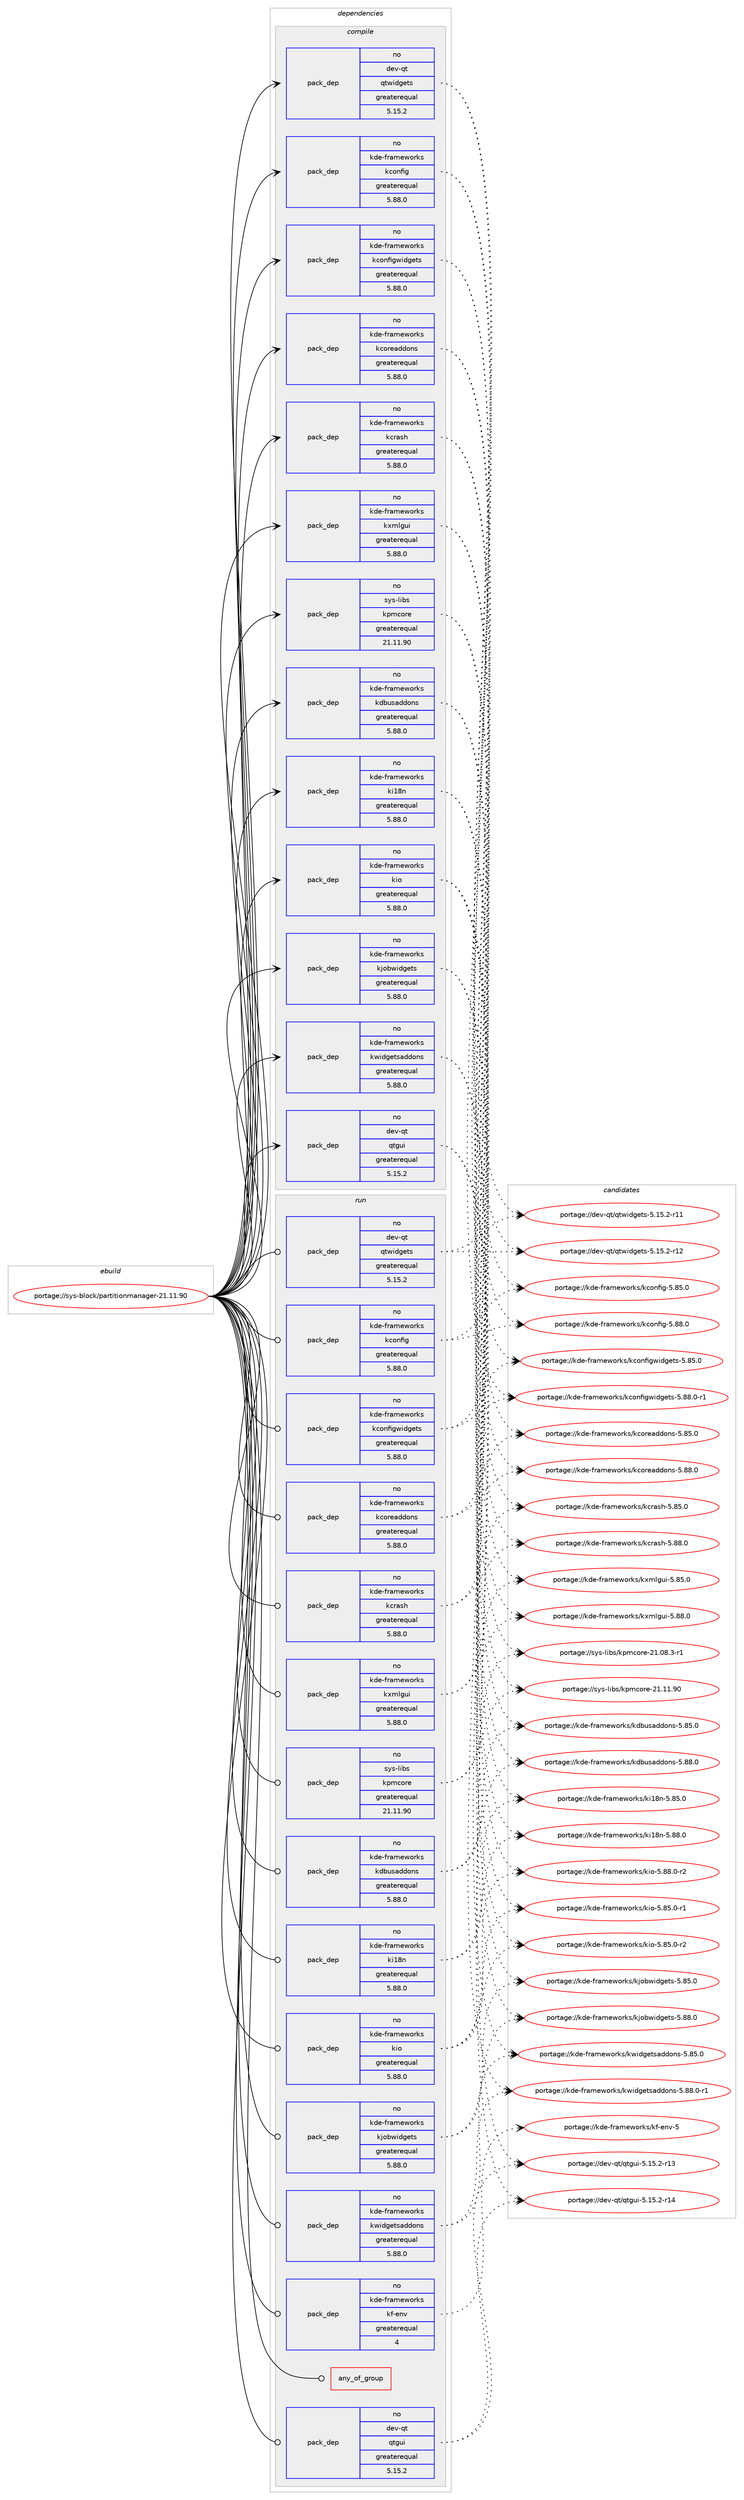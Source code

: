digraph prolog {

# *************
# Graph options
# *************

newrank=true;
concentrate=true;
compound=true;
graph [rankdir=LR,fontname=Helvetica,fontsize=10,ranksep=1.5];#, ranksep=2.5, nodesep=0.2];
edge  [arrowhead=vee];
node  [fontname=Helvetica,fontsize=10];

# **********
# The ebuild
# **********

subgraph cluster_leftcol {
color=gray;
rank=same;
label=<<i>ebuild</i>>;
id [label="portage://sys-block/partitionmanager-21.11.90", color=red, width=4, href="../sys-block/partitionmanager-21.11.90.svg"];
}

# ****************
# The dependencies
# ****************

subgraph cluster_midcol {
color=gray;
label=<<i>dependencies</i>>;
subgraph cluster_compile {
fillcolor="#eeeeee";
style=filled;
label=<<i>compile</i>>;
# *** BEGIN UNKNOWN DEPENDENCY TYPE (TODO) ***
# id -> package_dependency(portage://sys-block/partitionmanager-21.11.90,install,no,dev-qt,qtcore,none,[,,],[slot(5)],[])
# *** END UNKNOWN DEPENDENCY TYPE (TODO) ***

subgraph pack2173 {
dependency2331 [label=<<TABLE BORDER="0" CELLBORDER="1" CELLSPACING="0" CELLPADDING="4" WIDTH="220"><TR><TD ROWSPAN="6" CELLPADDING="30">pack_dep</TD></TR><TR><TD WIDTH="110">no</TD></TR><TR><TD>dev-qt</TD></TR><TR><TD>qtgui</TD></TR><TR><TD>greaterequal</TD></TR><TR><TD>5.15.2</TD></TR></TABLE>>, shape=none, color=blue];
}
id:e -> dependency2331:w [weight=20,style="solid",arrowhead="vee"];
subgraph pack2174 {
dependency2332 [label=<<TABLE BORDER="0" CELLBORDER="1" CELLSPACING="0" CELLPADDING="4" WIDTH="220"><TR><TD ROWSPAN="6" CELLPADDING="30">pack_dep</TD></TR><TR><TD WIDTH="110">no</TD></TR><TR><TD>dev-qt</TD></TR><TR><TD>qtwidgets</TD></TR><TR><TD>greaterequal</TD></TR><TR><TD>5.15.2</TD></TR></TABLE>>, shape=none, color=blue];
}
id:e -> dependency2332:w [weight=20,style="solid",arrowhead="vee"];
subgraph pack2175 {
dependency2333 [label=<<TABLE BORDER="0" CELLBORDER="1" CELLSPACING="0" CELLPADDING="4" WIDTH="220"><TR><TD ROWSPAN="6" CELLPADDING="30">pack_dep</TD></TR><TR><TD WIDTH="110">no</TD></TR><TR><TD>kde-frameworks</TD></TR><TR><TD>kconfig</TD></TR><TR><TD>greaterequal</TD></TR><TR><TD>5.88.0</TD></TR></TABLE>>, shape=none, color=blue];
}
id:e -> dependency2333:w [weight=20,style="solid",arrowhead="vee"];
subgraph pack2176 {
dependency2334 [label=<<TABLE BORDER="0" CELLBORDER="1" CELLSPACING="0" CELLPADDING="4" WIDTH="220"><TR><TD ROWSPAN="6" CELLPADDING="30">pack_dep</TD></TR><TR><TD WIDTH="110">no</TD></TR><TR><TD>kde-frameworks</TD></TR><TR><TD>kconfigwidgets</TD></TR><TR><TD>greaterequal</TD></TR><TR><TD>5.88.0</TD></TR></TABLE>>, shape=none, color=blue];
}
id:e -> dependency2334:w [weight=20,style="solid",arrowhead="vee"];
subgraph pack2177 {
dependency2335 [label=<<TABLE BORDER="0" CELLBORDER="1" CELLSPACING="0" CELLPADDING="4" WIDTH="220"><TR><TD ROWSPAN="6" CELLPADDING="30">pack_dep</TD></TR><TR><TD WIDTH="110">no</TD></TR><TR><TD>kde-frameworks</TD></TR><TR><TD>kcoreaddons</TD></TR><TR><TD>greaterequal</TD></TR><TR><TD>5.88.0</TD></TR></TABLE>>, shape=none, color=blue];
}
id:e -> dependency2335:w [weight=20,style="solid",arrowhead="vee"];
subgraph pack2178 {
dependency2336 [label=<<TABLE BORDER="0" CELLBORDER="1" CELLSPACING="0" CELLPADDING="4" WIDTH="220"><TR><TD ROWSPAN="6" CELLPADDING="30">pack_dep</TD></TR><TR><TD WIDTH="110">no</TD></TR><TR><TD>kde-frameworks</TD></TR><TR><TD>kcrash</TD></TR><TR><TD>greaterequal</TD></TR><TR><TD>5.88.0</TD></TR></TABLE>>, shape=none, color=blue];
}
id:e -> dependency2336:w [weight=20,style="solid",arrowhead="vee"];
subgraph pack2179 {
dependency2337 [label=<<TABLE BORDER="0" CELLBORDER="1" CELLSPACING="0" CELLPADDING="4" WIDTH="220"><TR><TD ROWSPAN="6" CELLPADDING="30">pack_dep</TD></TR><TR><TD WIDTH="110">no</TD></TR><TR><TD>kde-frameworks</TD></TR><TR><TD>kdbusaddons</TD></TR><TR><TD>greaterequal</TD></TR><TR><TD>5.88.0</TD></TR></TABLE>>, shape=none, color=blue];
}
id:e -> dependency2337:w [weight=20,style="solid",arrowhead="vee"];
subgraph pack2180 {
dependency2338 [label=<<TABLE BORDER="0" CELLBORDER="1" CELLSPACING="0" CELLPADDING="4" WIDTH="220"><TR><TD ROWSPAN="6" CELLPADDING="30">pack_dep</TD></TR><TR><TD WIDTH="110">no</TD></TR><TR><TD>kde-frameworks</TD></TR><TR><TD>ki18n</TD></TR><TR><TD>greaterequal</TD></TR><TR><TD>5.88.0</TD></TR></TABLE>>, shape=none, color=blue];
}
id:e -> dependency2338:w [weight=20,style="solid",arrowhead="vee"];
subgraph pack2181 {
dependency2339 [label=<<TABLE BORDER="0" CELLBORDER="1" CELLSPACING="0" CELLPADDING="4" WIDTH="220"><TR><TD ROWSPAN="6" CELLPADDING="30">pack_dep</TD></TR><TR><TD WIDTH="110">no</TD></TR><TR><TD>kde-frameworks</TD></TR><TR><TD>kio</TD></TR><TR><TD>greaterequal</TD></TR><TR><TD>5.88.0</TD></TR></TABLE>>, shape=none, color=blue];
}
id:e -> dependency2339:w [weight=20,style="solid",arrowhead="vee"];
subgraph pack2182 {
dependency2340 [label=<<TABLE BORDER="0" CELLBORDER="1" CELLSPACING="0" CELLPADDING="4" WIDTH="220"><TR><TD ROWSPAN="6" CELLPADDING="30">pack_dep</TD></TR><TR><TD WIDTH="110">no</TD></TR><TR><TD>kde-frameworks</TD></TR><TR><TD>kjobwidgets</TD></TR><TR><TD>greaterequal</TD></TR><TR><TD>5.88.0</TD></TR></TABLE>>, shape=none, color=blue];
}
id:e -> dependency2340:w [weight=20,style="solid",arrowhead="vee"];
subgraph pack2183 {
dependency2341 [label=<<TABLE BORDER="0" CELLBORDER="1" CELLSPACING="0" CELLPADDING="4" WIDTH="220"><TR><TD ROWSPAN="6" CELLPADDING="30">pack_dep</TD></TR><TR><TD WIDTH="110">no</TD></TR><TR><TD>kde-frameworks</TD></TR><TR><TD>kwidgetsaddons</TD></TR><TR><TD>greaterequal</TD></TR><TR><TD>5.88.0</TD></TR></TABLE>>, shape=none, color=blue];
}
id:e -> dependency2341:w [weight=20,style="solid",arrowhead="vee"];
subgraph pack2184 {
dependency2342 [label=<<TABLE BORDER="0" CELLBORDER="1" CELLSPACING="0" CELLPADDING="4" WIDTH="220"><TR><TD ROWSPAN="6" CELLPADDING="30">pack_dep</TD></TR><TR><TD WIDTH="110">no</TD></TR><TR><TD>kde-frameworks</TD></TR><TR><TD>kxmlgui</TD></TR><TR><TD>greaterequal</TD></TR><TR><TD>5.88.0</TD></TR></TABLE>>, shape=none, color=blue];
}
id:e -> dependency2342:w [weight=20,style="solid",arrowhead="vee"];
subgraph pack2185 {
dependency2343 [label=<<TABLE BORDER="0" CELLBORDER="1" CELLSPACING="0" CELLPADDING="4" WIDTH="220"><TR><TD ROWSPAN="6" CELLPADDING="30">pack_dep</TD></TR><TR><TD WIDTH="110">no</TD></TR><TR><TD>sys-libs</TD></TR><TR><TD>kpmcore</TD></TR><TR><TD>greaterequal</TD></TR><TR><TD>21.11.90</TD></TR></TABLE>>, shape=none, color=blue];
}
id:e -> dependency2343:w [weight=20,style="solid",arrowhead="vee"];
}
subgraph cluster_compileandrun {
fillcolor="#eeeeee";
style=filled;
label=<<i>compile and run</i>>;
}
subgraph cluster_run {
fillcolor="#eeeeee";
style=filled;
label=<<i>run</i>>;
subgraph any3 {
dependency2344 [label=<<TABLE BORDER="0" CELLBORDER="1" CELLSPACING="0" CELLPADDING="4"><TR><TD CELLPADDING="10">any_of_group</TD></TR></TABLE>>, shape=none, color=red];# *** BEGIN UNKNOWN DEPENDENCY TYPE (TODO) ***
# dependency2344 -> package_dependency(portage://sys-block/partitionmanager-21.11.90,run,no,kde-frameworks,breeze-icons,none,[,,],any_different_slot,[])
# *** END UNKNOWN DEPENDENCY TYPE (TODO) ***

# *** BEGIN UNKNOWN DEPENDENCY TYPE (TODO) ***
# dependency2344 -> package_dependency(portage://sys-block/partitionmanager-21.11.90,run,no,kde-frameworks,oxygen-icons,none,[,,],any_different_slot,[])
# *** END UNKNOWN DEPENDENCY TYPE (TODO) ***

}
id:e -> dependency2344:w [weight=20,style="solid",arrowhead="odot"];
# *** BEGIN UNKNOWN DEPENDENCY TYPE (TODO) ***
# id -> package_dependency(portage://sys-block/partitionmanager-21.11.90,run,no,dev-qt,qtcore,none,[,,],[slot(5)],[])
# *** END UNKNOWN DEPENDENCY TYPE (TODO) ***

subgraph pack2186 {
dependency2345 [label=<<TABLE BORDER="0" CELLBORDER="1" CELLSPACING="0" CELLPADDING="4" WIDTH="220"><TR><TD ROWSPAN="6" CELLPADDING="30">pack_dep</TD></TR><TR><TD WIDTH="110">no</TD></TR><TR><TD>dev-qt</TD></TR><TR><TD>qtgui</TD></TR><TR><TD>greaterequal</TD></TR><TR><TD>5.15.2</TD></TR></TABLE>>, shape=none, color=blue];
}
id:e -> dependency2345:w [weight=20,style="solid",arrowhead="odot"];
subgraph pack2187 {
dependency2346 [label=<<TABLE BORDER="0" CELLBORDER="1" CELLSPACING="0" CELLPADDING="4" WIDTH="220"><TR><TD ROWSPAN="6" CELLPADDING="30">pack_dep</TD></TR><TR><TD WIDTH="110">no</TD></TR><TR><TD>dev-qt</TD></TR><TR><TD>qtwidgets</TD></TR><TR><TD>greaterequal</TD></TR><TR><TD>5.15.2</TD></TR></TABLE>>, shape=none, color=blue];
}
id:e -> dependency2346:w [weight=20,style="solid",arrowhead="odot"];
subgraph pack2188 {
dependency2347 [label=<<TABLE BORDER="0" CELLBORDER="1" CELLSPACING="0" CELLPADDING="4" WIDTH="220"><TR><TD ROWSPAN="6" CELLPADDING="30">pack_dep</TD></TR><TR><TD WIDTH="110">no</TD></TR><TR><TD>kde-frameworks</TD></TR><TR><TD>kconfig</TD></TR><TR><TD>greaterequal</TD></TR><TR><TD>5.88.0</TD></TR></TABLE>>, shape=none, color=blue];
}
id:e -> dependency2347:w [weight=20,style="solid",arrowhead="odot"];
subgraph pack2189 {
dependency2348 [label=<<TABLE BORDER="0" CELLBORDER="1" CELLSPACING="0" CELLPADDING="4" WIDTH="220"><TR><TD ROWSPAN="6" CELLPADDING="30">pack_dep</TD></TR><TR><TD WIDTH="110">no</TD></TR><TR><TD>kde-frameworks</TD></TR><TR><TD>kconfigwidgets</TD></TR><TR><TD>greaterequal</TD></TR><TR><TD>5.88.0</TD></TR></TABLE>>, shape=none, color=blue];
}
id:e -> dependency2348:w [weight=20,style="solid",arrowhead="odot"];
subgraph pack2190 {
dependency2349 [label=<<TABLE BORDER="0" CELLBORDER="1" CELLSPACING="0" CELLPADDING="4" WIDTH="220"><TR><TD ROWSPAN="6" CELLPADDING="30">pack_dep</TD></TR><TR><TD WIDTH="110">no</TD></TR><TR><TD>kde-frameworks</TD></TR><TR><TD>kcoreaddons</TD></TR><TR><TD>greaterequal</TD></TR><TR><TD>5.88.0</TD></TR></TABLE>>, shape=none, color=blue];
}
id:e -> dependency2349:w [weight=20,style="solid",arrowhead="odot"];
subgraph pack2191 {
dependency2350 [label=<<TABLE BORDER="0" CELLBORDER="1" CELLSPACING="0" CELLPADDING="4" WIDTH="220"><TR><TD ROWSPAN="6" CELLPADDING="30">pack_dep</TD></TR><TR><TD WIDTH="110">no</TD></TR><TR><TD>kde-frameworks</TD></TR><TR><TD>kcrash</TD></TR><TR><TD>greaterequal</TD></TR><TR><TD>5.88.0</TD></TR></TABLE>>, shape=none, color=blue];
}
id:e -> dependency2350:w [weight=20,style="solid",arrowhead="odot"];
subgraph pack2192 {
dependency2351 [label=<<TABLE BORDER="0" CELLBORDER="1" CELLSPACING="0" CELLPADDING="4" WIDTH="220"><TR><TD ROWSPAN="6" CELLPADDING="30">pack_dep</TD></TR><TR><TD WIDTH="110">no</TD></TR><TR><TD>kde-frameworks</TD></TR><TR><TD>kdbusaddons</TD></TR><TR><TD>greaterequal</TD></TR><TR><TD>5.88.0</TD></TR></TABLE>>, shape=none, color=blue];
}
id:e -> dependency2351:w [weight=20,style="solid",arrowhead="odot"];
subgraph pack2193 {
dependency2352 [label=<<TABLE BORDER="0" CELLBORDER="1" CELLSPACING="0" CELLPADDING="4" WIDTH="220"><TR><TD ROWSPAN="6" CELLPADDING="30">pack_dep</TD></TR><TR><TD WIDTH="110">no</TD></TR><TR><TD>kde-frameworks</TD></TR><TR><TD>kf-env</TD></TR><TR><TD>greaterequal</TD></TR><TR><TD>4</TD></TR></TABLE>>, shape=none, color=blue];
}
id:e -> dependency2352:w [weight=20,style="solid",arrowhead="odot"];
subgraph pack2194 {
dependency2353 [label=<<TABLE BORDER="0" CELLBORDER="1" CELLSPACING="0" CELLPADDING="4" WIDTH="220"><TR><TD ROWSPAN="6" CELLPADDING="30">pack_dep</TD></TR><TR><TD WIDTH="110">no</TD></TR><TR><TD>kde-frameworks</TD></TR><TR><TD>ki18n</TD></TR><TR><TD>greaterequal</TD></TR><TR><TD>5.88.0</TD></TR></TABLE>>, shape=none, color=blue];
}
id:e -> dependency2353:w [weight=20,style="solid",arrowhead="odot"];
subgraph pack2195 {
dependency2354 [label=<<TABLE BORDER="0" CELLBORDER="1" CELLSPACING="0" CELLPADDING="4" WIDTH="220"><TR><TD ROWSPAN="6" CELLPADDING="30">pack_dep</TD></TR><TR><TD WIDTH="110">no</TD></TR><TR><TD>kde-frameworks</TD></TR><TR><TD>kio</TD></TR><TR><TD>greaterequal</TD></TR><TR><TD>5.88.0</TD></TR></TABLE>>, shape=none, color=blue];
}
id:e -> dependency2354:w [weight=20,style="solid",arrowhead="odot"];
subgraph pack2196 {
dependency2355 [label=<<TABLE BORDER="0" CELLBORDER="1" CELLSPACING="0" CELLPADDING="4" WIDTH="220"><TR><TD ROWSPAN="6" CELLPADDING="30">pack_dep</TD></TR><TR><TD WIDTH="110">no</TD></TR><TR><TD>kde-frameworks</TD></TR><TR><TD>kjobwidgets</TD></TR><TR><TD>greaterequal</TD></TR><TR><TD>5.88.0</TD></TR></TABLE>>, shape=none, color=blue];
}
id:e -> dependency2355:w [weight=20,style="solid",arrowhead="odot"];
subgraph pack2197 {
dependency2356 [label=<<TABLE BORDER="0" CELLBORDER="1" CELLSPACING="0" CELLPADDING="4" WIDTH="220"><TR><TD ROWSPAN="6" CELLPADDING="30">pack_dep</TD></TR><TR><TD WIDTH="110">no</TD></TR><TR><TD>kde-frameworks</TD></TR><TR><TD>kwidgetsaddons</TD></TR><TR><TD>greaterequal</TD></TR><TR><TD>5.88.0</TD></TR></TABLE>>, shape=none, color=blue];
}
id:e -> dependency2356:w [weight=20,style="solid",arrowhead="odot"];
subgraph pack2198 {
dependency2357 [label=<<TABLE BORDER="0" CELLBORDER="1" CELLSPACING="0" CELLPADDING="4" WIDTH="220"><TR><TD ROWSPAN="6" CELLPADDING="30">pack_dep</TD></TR><TR><TD WIDTH="110">no</TD></TR><TR><TD>kde-frameworks</TD></TR><TR><TD>kxmlgui</TD></TR><TR><TD>greaterequal</TD></TR><TR><TD>5.88.0</TD></TR></TABLE>>, shape=none, color=blue];
}
id:e -> dependency2357:w [weight=20,style="solid",arrowhead="odot"];
subgraph pack2199 {
dependency2358 [label=<<TABLE BORDER="0" CELLBORDER="1" CELLSPACING="0" CELLPADDING="4" WIDTH="220"><TR><TD ROWSPAN="6" CELLPADDING="30">pack_dep</TD></TR><TR><TD WIDTH="110">no</TD></TR><TR><TD>sys-libs</TD></TR><TR><TD>kpmcore</TD></TR><TR><TD>greaterequal</TD></TR><TR><TD>21.11.90</TD></TR></TABLE>>, shape=none, color=blue];
}
id:e -> dependency2358:w [weight=20,style="solid",arrowhead="odot"];
}
}

# **************
# The candidates
# **************

subgraph cluster_choices {
rank=same;
color=gray;
label=<<i>candidates</i>>;

subgraph choice2173 {
color=black;
nodesep=1;
choice100101118451131164711311610311710545534649534650451144951 [label="portage://dev-qt/qtgui-5.15.2-r13", color=red, width=4,href="../dev-qt/qtgui-5.15.2-r13.svg"];
choice100101118451131164711311610311710545534649534650451144952 [label="portage://dev-qt/qtgui-5.15.2-r14", color=red, width=4,href="../dev-qt/qtgui-5.15.2-r14.svg"];
dependency2331:e -> choice100101118451131164711311610311710545534649534650451144951:w [style=dotted,weight="100"];
dependency2331:e -> choice100101118451131164711311610311710545534649534650451144952:w [style=dotted,weight="100"];
}
subgraph choice2174 {
color=black;
nodesep=1;
choice100101118451131164711311611910510010310111611545534649534650451144949 [label="portage://dev-qt/qtwidgets-5.15.2-r11", color=red, width=4,href="../dev-qt/qtwidgets-5.15.2-r11.svg"];
choice100101118451131164711311611910510010310111611545534649534650451144950 [label="portage://dev-qt/qtwidgets-5.15.2-r12", color=red, width=4,href="../dev-qt/qtwidgets-5.15.2-r12.svg"];
dependency2332:e -> choice100101118451131164711311611910510010310111611545534649534650451144949:w [style=dotted,weight="100"];
dependency2332:e -> choice100101118451131164711311611910510010310111611545534649534650451144950:w [style=dotted,weight="100"];
}
subgraph choice2175 {
color=black;
nodesep=1;
choice1071001014510211497109101119111114107115471079911111010210510345534656534648 [label="portage://kde-frameworks/kconfig-5.85.0", color=red, width=4,href="../kde-frameworks/kconfig-5.85.0.svg"];
choice1071001014510211497109101119111114107115471079911111010210510345534656564648 [label="portage://kde-frameworks/kconfig-5.88.0", color=red, width=4,href="../kde-frameworks/kconfig-5.88.0.svg"];
dependency2333:e -> choice1071001014510211497109101119111114107115471079911111010210510345534656534648:w [style=dotted,weight="100"];
dependency2333:e -> choice1071001014510211497109101119111114107115471079911111010210510345534656564648:w [style=dotted,weight="100"];
}
subgraph choice2176 {
color=black;
nodesep=1;
choice1071001014510211497109101119111114107115471079911111010210510311910510010310111611545534656534648 [label="portage://kde-frameworks/kconfigwidgets-5.85.0", color=red, width=4,href="../kde-frameworks/kconfigwidgets-5.85.0.svg"];
choice10710010145102114971091011191111141071154710799111110102105103119105100103101116115455346565646484511449 [label="portage://kde-frameworks/kconfigwidgets-5.88.0-r1", color=red, width=4,href="../kde-frameworks/kconfigwidgets-5.88.0-r1.svg"];
dependency2334:e -> choice1071001014510211497109101119111114107115471079911111010210510311910510010310111611545534656534648:w [style=dotted,weight="100"];
dependency2334:e -> choice10710010145102114971091011191111141071154710799111110102105103119105100103101116115455346565646484511449:w [style=dotted,weight="100"];
}
subgraph choice2177 {
color=black;
nodesep=1;
choice107100101451021149710910111911111410711547107991111141019710010011111011545534656534648 [label="portage://kde-frameworks/kcoreaddons-5.85.0", color=red, width=4,href="../kde-frameworks/kcoreaddons-5.85.0.svg"];
choice107100101451021149710910111911111410711547107991111141019710010011111011545534656564648 [label="portage://kde-frameworks/kcoreaddons-5.88.0", color=red, width=4,href="../kde-frameworks/kcoreaddons-5.88.0.svg"];
dependency2335:e -> choice107100101451021149710910111911111410711547107991111141019710010011111011545534656534648:w [style=dotted,weight="100"];
dependency2335:e -> choice107100101451021149710910111911111410711547107991111141019710010011111011545534656564648:w [style=dotted,weight="100"];
}
subgraph choice2178 {
color=black;
nodesep=1;
choice107100101451021149710910111911111410711547107991149711510445534656534648 [label="portage://kde-frameworks/kcrash-5.85.0", color=red, width=4,href="../kde-frameworks/kcrash-5.85.0.svg"];
choice107100101451021149710910111911111410711547107991149711510445534656564648 [label="portage://kde-frameworks/kcrash-5.88.0", color=red, width=4,href="../kde-frameworks/kcrash-5.88.0.svg"];
dependency2336:e -> choice107100101451021149710910111911111410711547107991149711510445534656534648:w [style=dotted,weight="100"];
dependency2336:e -> choice107100101451021149710910111911111410711547107991149711510445534656564648:w [style=dotted,weight="100"];
}
subgraph choice2179 {
color=black;
nodesep=1;
choice107100101451021149710910111911111410711547107100981171159710010011111011545534656534648 [label="portage://kde-frameworks/kdbusaddons-5.85.0", color=red, width=4,href="../kde-frameworks/kdbusaddons-5.85.0.svg"];
choice107100101451021149710910111911111410711547107100981171159710010011111011545534656564648 [label="portage://kde-frameworks/kdbusaddons-5.88.0", color=red, width=4,href="../kde-frameworks/kdbusaddons-5.88.0.svg"];
dependency2337:e -> choice107100101451021149710910111911111410711547107100981171159710010011111011545534656534648:w [style=dotted,weight="100"];
dependency2337:e -> choice107100101451021149710910111911111410711547107100981171159710010011111011545534656564648:w [style=dotted,weight="100"];
}
subgraph choice2180 {
color=black;
nodesep=1;
choice107100101451021149710910111911111410711547107105495611045534656534648 [label="portage://kde-frameworks/ki18n-5.85.0", color=red, width=4,href="../kde-frameworks/ki18n-5.85.0.svg"];
choice107100101451021149710910111911111410711547107105495611045534656564648 [label="portage://kde-frameworks/ki18n-5.88.0", color=red, width=4,href="../kde-frameworks/ki18n-5.88.0.svg"];
dependency2338:e -> choice107100101451021149710910111911111410711547107105495611045534656534648:w [style=dotted,weight="100"];
dependency2338:e -> choice107100101451021149710910111911111410711547107105495611045534656564648:w [style=dotted,weight="100"];
}
subgraph choice2181 {
color=black;
nodesep=1;
choice107100101451021149710910111911111410711547107105111455346565346484511449 [label="portage://kde-frameworks/kio-5.85.0-r1", color=red, width=4,href="../kde-frameworks/kio-5.85.0-r1.svg"];
choice107100101451021149710910111911111410711547107105111455346565346484511450 [label="portage://kde-frameworks/kio-5.85.0-r2", color=red, width=4,href="../kde-frameworks/kio-5.85.0-r2.svg"];
choice107100101451021149710910111911111410711547107105111455346565646484511450 [label="portage://kde-frameworks/kio-5.88.0-r2", color=red, width=4,href="../kde-frameworks/kio-5.88.0-r2.svg"];
dependency2339:e -> choice107100101451021149710910111911111410711547107105111455346565346484511449:w [style=dotted,weight="100"];
dependency2339:e -> choice107100101451021149710910111911111410711547107105111455346565346484511450:w [style=dotted,weight="100"];
dependency2339:e -> choice107100101451021149710910111911111410711547107105111455346565646484511450:w [style=dotted,weight="100"];
}
subgraph choice2182 {
color=black;
nodesep=1;
choice1071001014510211497109101119111114107115471071061119811910510010310111611545534656534648 [label="portage://kde-frameworks/kjobwidgets-5.85.0", color=red, width=4,href="../kde-frameworks/kjobwidgets-5.85.0.svg"];
choice1071001014510211497109101119111114107115471071061119811910510010310111611545534656564648 [label="portage://kde-frameworks/kjobwidgets-5.88.0", color=red, width=4,href="../kde-frameworks/kjobwidgets-5.88.0.svg"];
dependency2340:e -> choice1071001014510211497109101119111114107115471071061119811910510010310111611545534656534648:w [style=dotted,weight="100"];
dependency2340:e -> choice1071001014510211497109101119111114107115471071061119811910510010310111611545534656564648:w [style=dotted,weight="100"];
}
subgraph choice2183 {
color=black;
nodesep=1;
choice1071001014510211497109101119111114107115471071191051001031011161159710010011111011545534656534648 [label="portage://kde-frameworks/kwidgetsaddons-5.85.0", color=red, width=4,href="../kde-frameworks/kwidgetsaddons-5.85.0.svg"];
choice10710010145102114971091011191111141071154710711910510010310111611597100100111110115455346565646484511449 [label="portage://kde-frameworks/kwidgetsaddons-5.88.0-r1", color=red, width=4,href="../kde-frameworks/kwidgetsaddons-5.88.0-r1.svg"];
dependency2341:e -> choice1071001014510211497109101119111114107115471071191051001031011161159710010011111011545534656534648:w [style=dotted,weight="100"];
dependency2341:e -> choice10710010145102114971091011191111141071154710711910510010310111611597100100111110115455346565646484511449:w [style=dotted,weight="100"];
}
subgraph choice2184 {
color=black;
nodesep=1;
choice10710010145102114971091011191111141071154710712010910810311710545534656534648 [label="portage://kde-frameworks/kxmlgui-5.85.0", color=red, width=4,href="../kde-frameworks/kxmlgui-5.85.0.svg"];
choice10710010145102114971091011191111141071154710712010910810311710545534656564648 [label="portage://kde-frameworks/kxmlgui-5.88.0", color=red, width=4,href="../kde-frameworks/kxmlgui-5.88.0.svg"];
dependency2342:e -> choice10710010145102114971091011191111141071154710712010910810311710545534656534648:w [style=dotted,weight="100"];
dependency2342:e -> choice10710010145102114971091011191111141071154710712010910810311710545534656564648:w [style=dotted,weight="100"];
}
subgraph choice2185 {
color=black;
nodesep=1;
choice1151211154510810598115471071121099911111410145504946485646514511449 [label="portage://sys-libs/kpmcore-21.08.3-r1", color=red, width=4,href="../sys-libs/kpmcore-21.08.3-r1.svg"];
choice11512111545108105981154710711210999111114101455049464949465748 [label="portage://sys-libs/kpmcore-21.11.90", color=red, width=4,href="../sys-libs/kpmcore-21.11.90.svg"];
dependency2343:e -> choice1151211154510810598115471071121099911111410145504946485646514511449:w [style=dotted,weight="100"];
dependency2343:e -> choice11512111545108105981154710711210999111114101455049464949465748:w [style=dotted,weight="100"];
}
subgraph choice2186 {
color=black;
nodesep=1;
choice100101118451131164711311610311710545534649534650451144951 [label="portage://dev-qt/qtgui-5.15.2-r13", color=red, width=4,href="../dev-qt/qtgui-5.15.2-r13.svg"];
choice100101118451131164711311610311710545534649534650451144952 [label="portage://dev-qt/qtgui-5.15.2-r14", color=red, width=4,href="../dev-qt/qtgui-5.15.2-r14.svg"];
dependency2345:e -> choice100101118451131164711311610311710545534649534650451144951:w [style=dotted,weight="100"];
dependency2345:e -> choice100101118451131164711311610311710545534649534650451144952:w [style=dotted,weight="100"];
}
subgraph choice2187 {
color=black;
nodesep=1;
choice100101118451131164711311611910510010310111611545534649534650451144949 [label="portage://dev-qt/qtwidgets-5.15.2-r11", color=red, width=4,href="../dev-qt/qtwidgets-5.15.2-r11.svg"];
choice100101118451131164711311611910510010310111611545534649534650451144950 [label="portage://dev-qt/qtwidgets-5.15.2-r12", color=red, width=4,href="../dev-qt/qtwidgets-5.15.2-r12.svg"];
dependency2346:e -> choice100101118451131164711311611910510010310111611545534649534650451144949:w [style=dotted,weight="100"];
dependency2346:e -> choice100101118451131164711311611910510010310111611545534649534650451144950:w [style=dotted,weight="100"];
}
subgraph choice2188 {
color=black;
nodesep=1;
choice1071001014510211497109101119111114107115471079911111010210510345534656534648 [label="portage://kde-frameworks/kconfig-5.85.0", color=red, width=4,href="../kde-frameworks/kconfig-5.85.0.svg"];
choice1071001014510211497109101119111114107115471079911111010210510345534656564648 [label="portage://kde-frameworks/kconfig-5.88.0", color=red, width=4,href="../kde-frameworks/kconfig-5.88.0.svg"];
dependency2347:e -> choice1071001014510211497109101119111114107115471079911111010210510345534656534648:w [style=dotted,weight="100"];
dependency2347:e -> choice1071001014510211497109101119111114107115471079911111010210510345534656564648:w [style=dotted,weight="100"];
}
subgraph choice2189 {
color=black;
nodesep=1;
choice1071001014510211497109101119111114107115471079911111010210510311910510010310111611545534656534648 [label="portage://kde-frameworks/kconfigwidgets-5.85.0", color=red, width=4,href="../kde-frameworks/kconfigwidgets-5.85.0.svg"];
choice10710010145102114971091011191111141071154710799111110102105103119105100103101116115455346565646484511449 [label="portage://kde-frameworks/kconfigwidgets-5.88.0-r1", color=red, width=4,href="../kde-frameworks/kconfigwidgets-5.88.0-r1.svg"];
dependency2348:e -> choice1071001014510211497109101119111114107115471079911111010210510311910510010310111611545534656534648:w [style=dotted,weight="100"];
dependency2348:e -> choice10710010145102114971091011191111141071154710799111110102105103119105100103101116115455346565646484511449:w [style=dotted,weight="100"];
}
subgraph choice2190 {
color=black;
nodesep=1;
choice107100101451021149710910111911111410711547107991111141019710010011111011545534656534648 [label="portage://kde-frameworks/kcoreaddons-5.85.0", color=red, width=4,href="../kde-frameworks/kcoreaddons-5.85.0.svg"];
choice107100101451021149710910111911111410711547107991111141019710010011111011545534656564648 [label="portage://kde-frameworks/kcoreaddons-5.88.0", color=red, width=4,href="../kde-frameworks/kcoreaddons-5.88.0.svg"];
dependency2349:e -> choice107100101451021149710910111911111410711547107991111141019710010011111011545534656534648:w [style=dotted,weight="100"];
dependency2349:e -> choice107100101451021149710910111911111410711547107991111141019710010011111011545534656564648:w [style=dotted,weight="100"];
}
subgraph choice2191 {
color=black;
nodesep=1;
choice107100101451021149710910111911111410711547107991149711510445534656534648 [label="portage://kde-frameworks/kcrash-5.85.0", color=red, width=4,href="../kde-frameworks/kcrash-5.85.0.svg"];
choice107100101451021149710910111911111410711547107991149711510445534656564648 [label="portage://kde-frameworks/kcrash-5.88.0", color=red, width=4,href="../kde-frameworks/kcrash-5.88.0.svg"];
dependency2350:e -> choice107100101451021149710910111911111410711547107991149711510445534656534648:w [style=dotted,weight="100"];
dependency2350:e -> choice107100101451021149710910111911111410711547107991149711510445534656564648:w [style=dotted,weight="100"];
}
subgraph choice2192 {
color=black;
nodesep=1;
choice107100101451021149710910111911111410711547107100981171159710010011111011545534656534648 [label="portage://kde-frameworks/kdbusaddons-5.85.0", color=red, width=4,href="../kde-frameworks/kdbusaddons-5.85.0.svg"];
choice107100101451021149710910111911111410711547107100981171159710010011111011545534656564648 [label="portage://kde-frameworks/kdbusaddons-5.88.0", color=red, width=4,href="../kde-frameworks/kdbusaddons-5.88.0.svg"];
dependency2351:e -> choice107100101451021149710910111911111410711547107100981171159710010011111011545534656534648:w [style=dotted,weight="100"];
dependency2351:e -> choice107100101451021149710910111911111410711547107100981171159710010011111011545534656564648:w [style=dotted,weight="100"];
}
subgraph choice2193 {
color=black;
nodesep=1;
choice107100101451021149710910111911111410711547107102451011101184553 [label="portage://kde-frameworks/kf-env-5", color=red, width=4,href="../kde-frameworks/kf-env-5.svg"];
dependency2352:e -> choice107100101451021149710910111911111410711547107102451011101184553:w [style=dotted,weight="100"];
}
subgraph choice2194 {
color=black;
nodesep=1;
choice107100101451021149710910111911111410711547107105495611045534656534648 [label="portage://kde-frameworks/ki18n-5.85.0", color=red, width=4,href="../kde-frameworks/ki18n-5.85.0.svg"];
choice107100101451021149710910111911111410711547107105495611045534656564648 [label="portage://kde-frameworks/ki18n-5.88.0", color=red, width=4,href="../kde-frameworks/ki18n-5.88.0.svg"];
dependency2353:e -> choice107100101451021149710910111911111410711547107105495611045534656534648:w [style=dotted,weight="100"];
dependency2353:e -> choice107100101451021149710910111911111410711547107105495611045534656564648:w [style=dotted,weight="100"];
}
subgraph choice2195 {
color=black;
nodesep=1;
choice107100101451021149710910111911111410711547107105111455346565346484511449 [label="portage://kde-frameworks/kio-5.85.0-r1", color=red, width=4,href="../kde-frameworks/kio-5.85.0-r1.svg"];
choice107100101451021149710910111911111410711547107105111455346565346484511450 [label="portage://kde-frameworks/kio-5.85.0-r2", color=red, width=4,href="../kde-frameworks/kio-5.85.0-r2.svg"];
choice107100101451021149710910111911111410711547107105111455346565646484511450 [label="portage://kde-frameworks/kio-5.88.0-r2", color=red, width=4,href="../kde-frameworks/kio-5.88.0-r2.svg"];
dependency2354:e -> choice107100101451021149710910111911111410711547107105111455346565346484511449:w [style=dotted,weight="100"];
dependency2354:e -> choice107100101451021149710910111911111410711547107105111455346565346484511450:w [style=dotted,weight="100"];
dependency2354:e -> choice107100101451021149710910111911111410711547107105111455346565646484511450:w [style=dotted,weight="100"];
}
subgraph choice2196 {
color=black;
nodesep=1;
choice1071001014510211497109101119111114107115471071061119811910510010310111611545534656534648 [label="portage://kde-frameworks/kjobwidgets-5.85.0", color=red, width=4,href="../kde-frameworks/kjobwidgets-5.85.0.svg"];
choice1071001014510211497109101119111114107115471071061119811910510010310111611545534656564648 [label="portage://kde-frameworks/kjobwidgets-5.88.0", color=red, width=4,href="../kde-frameworks/kjobwidgets-5.88.0.svg"];
dependency2355:e -> choice1071001014510211497109101119111114107115471071061119811910510010310111611545534656534648:w [style=dotted,weight="100"];
dependency2355:e -> choice1071001014510211497109101119111114107115471071061119811910510010310111611545534656564648:w [style=dotted,weight="100"];
}
subgraph choice2197 {
color=black;
nodesep=1;
choice1071001014510211497109101119111114107115471071191051001031011161159710010011111011545534656534648 [label="portage://kde-frameworks/kwidgetsaddons-5.85.0", color=red, width=4,href="../kde-frameworks/kwidgetsaddons-5.85.0.svg"];
choice10710010145102114971091011191111141071154710711910510010310111611597100100111110115455346565646484511449 [label="portage://kde-frameworks/kwidgetsaddons-5.88.0-r1", color=red, width=4,href="../kde-frameworks/kwidgetsaddons-5.88.0-r1.svg"];
dependency2356:e -> choice1071001014510211497109101119111114107115471071191051001031011161159710010011111011545534656534648:w [style=dotted,weight="100"];
dependency2356:e -> choice10710010145102114971091011191111141071154710711910510010310111611597100100111110115455346565646484511449:w [style=dotted,weight="100"];
}
subgraph choice2198 {
color=black;
nodesep=1;
choice10710010145102114971091011191111141071154710712010910810311710545534656534648 [label="portage://kde-frameworks/kxmlgui-5.85.0", color=red, width=4,href="../kde-frameworks/kxmlgui-5.85.0.svg"];
choice10710010145102114971091011191111141071154710712010910810311710545534656564648 [label="portage://kde-frameworks/kxmlgui-5.88.0", color=red, width=4,href="../kde-frameworks/kxmlgui-5.88.0.svg"];
dependency2357:e -> choice10710010145102114971091011191111141071154710712010910810311710545534656534648:w [style=dotted,weight="100"];
dependency2357:e -> choice10710010145102114971091011191111141071154710712010910810311710545534656564648:w [style=dotted,weight="100"];
}
subgraph choice2199 {
color=black;
nodesep=1;
choice1151211154510810598115471071121099911111410145504946485646514511449 [label="portage://sys-libs/kpmcore-21.08.3-r1", color=red, width=4,href="../sys-libs/kpmcore-21.08.3-r1.svg"];
choice11512111545108105981154710711210999111114101455049464949465748 [label="portage://sys-libs/kpmcore-21.11.90", color=red, width=4,href="../sys-libs/kpmcore-21.11.90.svg"];
dependency2358:e -> choice1151211154510810598115471071121099911111410145504946485646514511449:w [style=dotted,weight="100"];
dependency2358:e -> choice11512111545108105981154710711210999111114101455049464949465748:w [style=dotted,weight="100"];
}
}

}
